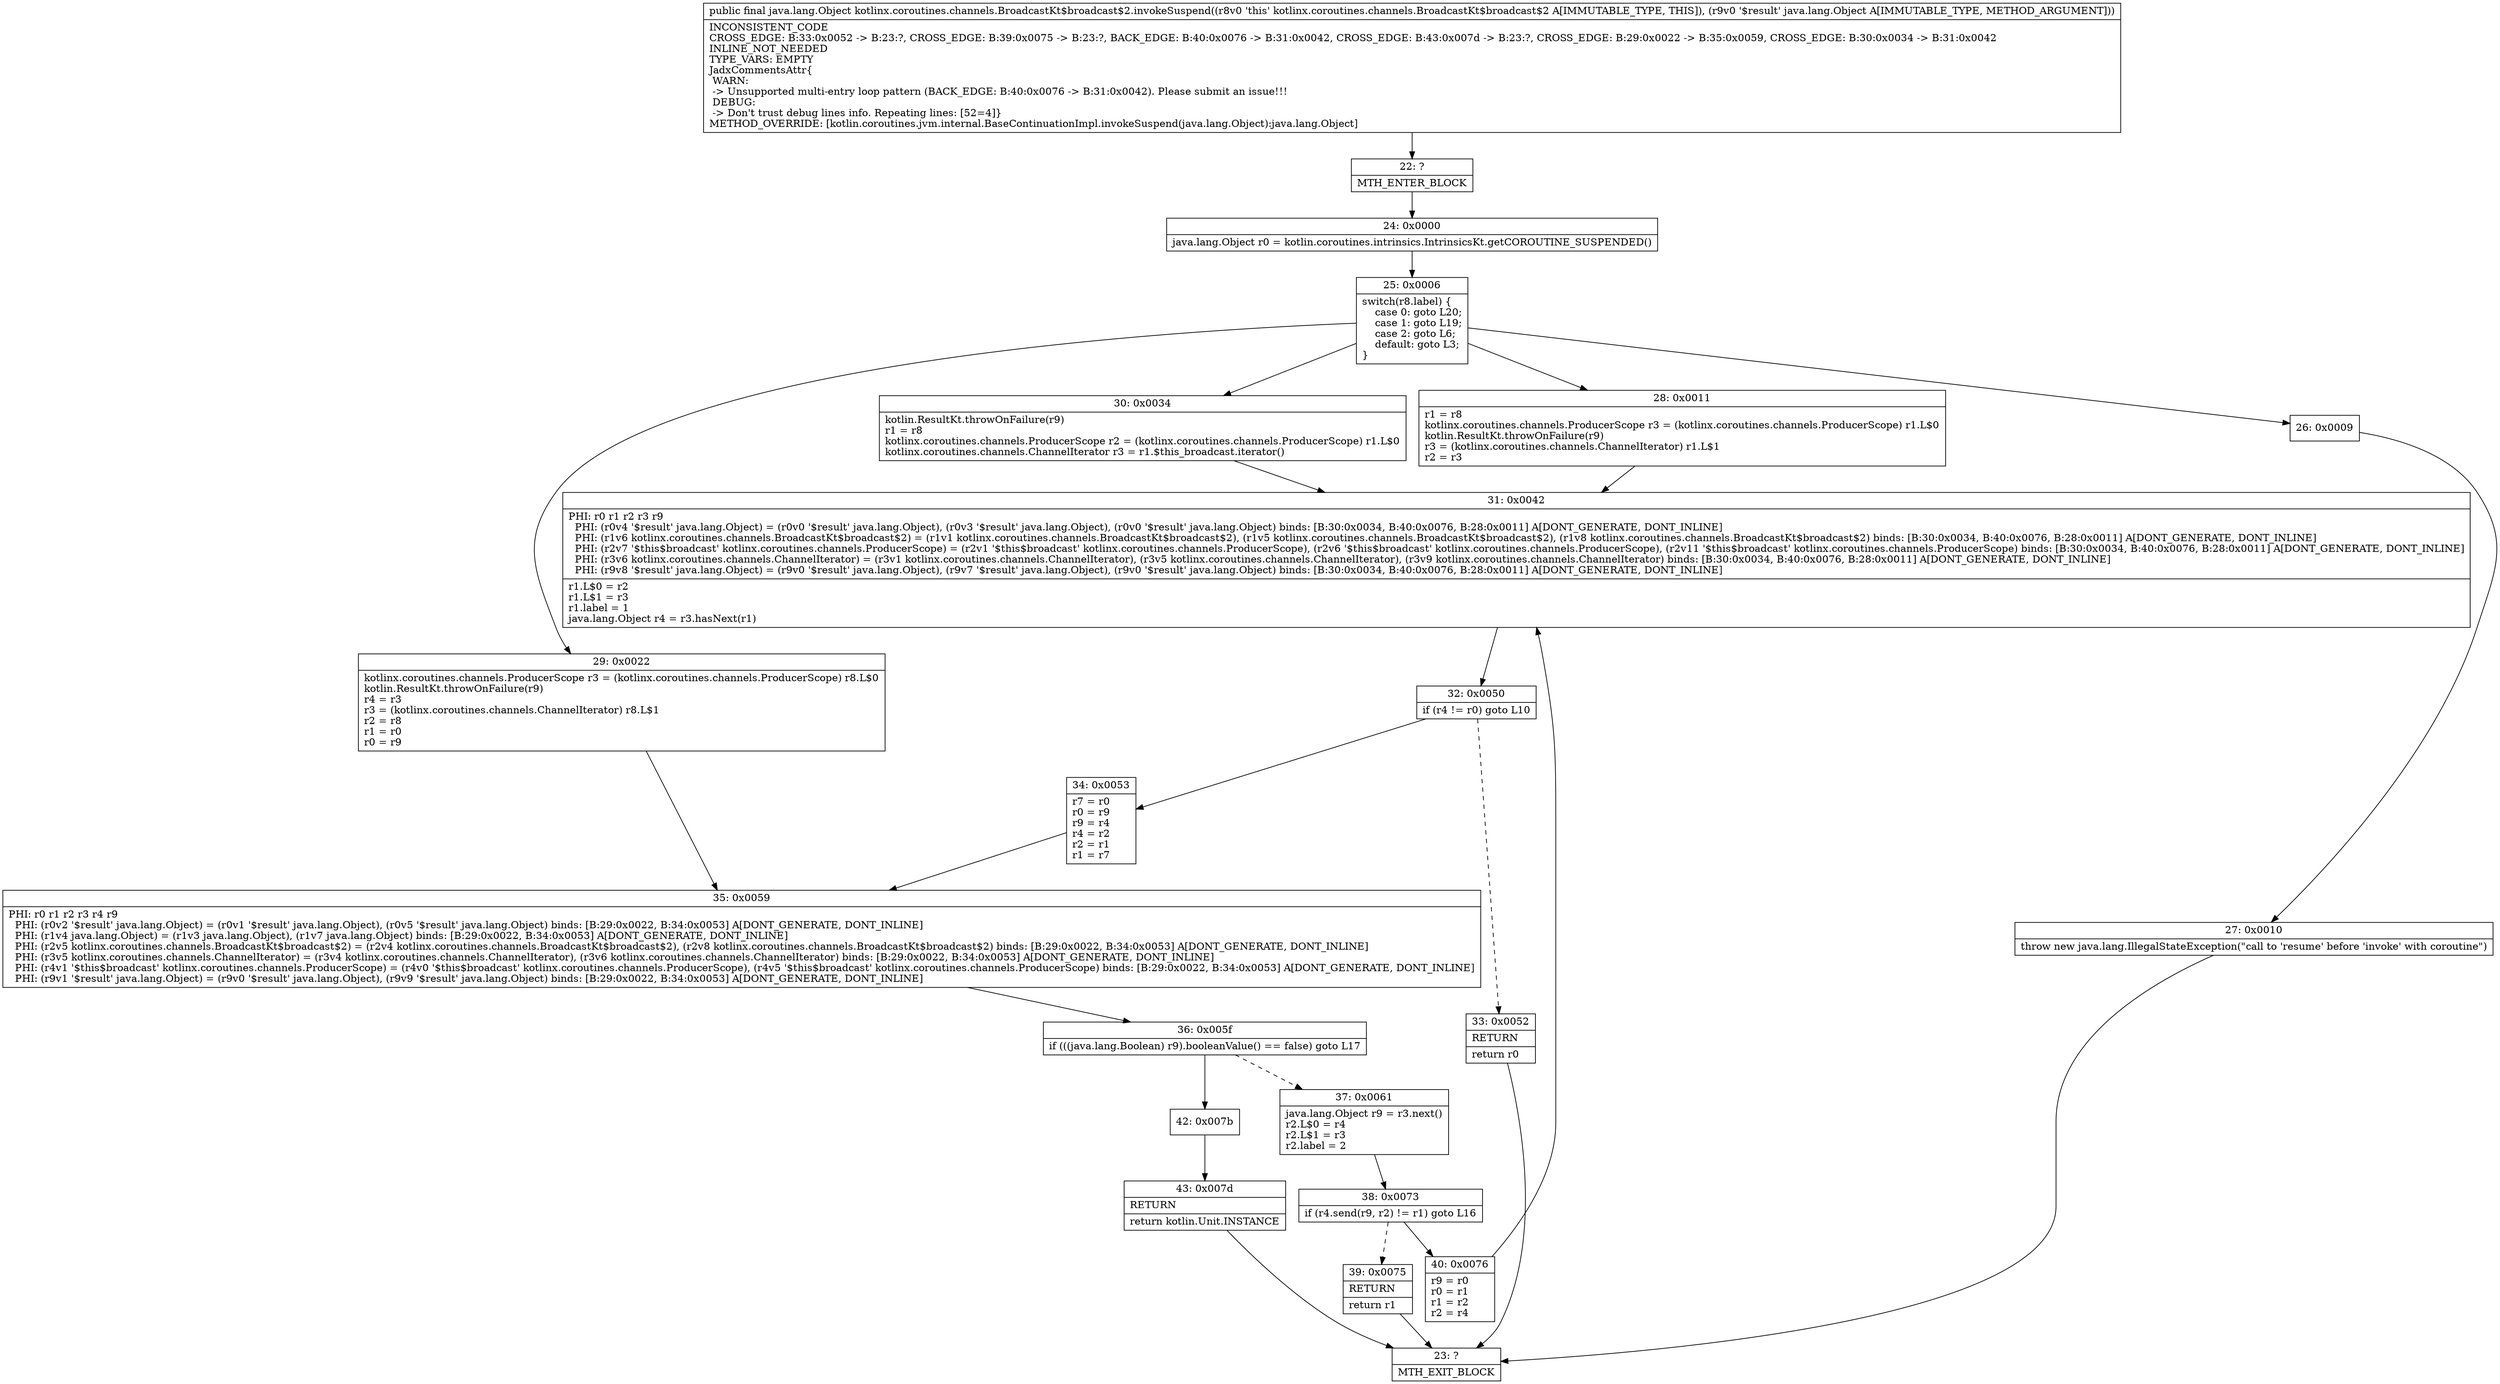 digraph "CFG forkotlinx.coroutines.channels.BroadcastKt$broadcast$2.invokeSuspend(Ljava\/lang\/Object;)Ljava\/lang\/Object;" {
Node_22 [shape=record,label="{22\:\ ?|MTH_ENTER_BLOCK\l}"];
Node_24 [shape=record,label="{24\:\ 0x0000|java.lang.Object r0 = kotlin.coroutines.intrinsics.IntrinsicsKt.getCOROUTINE_SUSPENDED()\l}"];
Node_25 [shape=record,label="{25\:\ 0x0006|switch(r8.label) \{\l    case 0: goto L20;\l    case 1: goto L19;\l    case 2: goto L6;\l    default: goto L3;\l\}\l}"];
Node_26 [shape=record,label="{26\:\ 0x0009}"];
Node_27 [shape=record,label="{27\:\ 0x0010|throw new java.lang.IllegalStateException(\"call to 'resume' before 'invoke' with coroutine\")\l}"];
Node_23 [shape=record,label="{23\:\ ?|MTH_EXIT_BLOCK\l}"];
Node_28 [shape=record,label="{28\:\ 0x0011|r1 = r8\lkotlinx.coroutines.channels.ProducerScope r3 = (kotlinx.coroutines.channels.ProducerScope) r1.L$0\lkotlin.ResultKt.throwOnFailure(r9)\lr3 = (kotlinx.coroutines.channels.ChannelIterator) r1.L$1\lr2 = r3\l}"];
Node_31 [shape=record,label="{31\:\ 0x0042|PHI: r0 r1 r2 r3 r9 \l  PHI: (r0v4 '$result' java.lang.Object) = (r0v0 '$result' java.lang.Object), (r0v3 '$result' java.lang.Object), (r0v0 '$result' java.lang.Object) binds: [B:30:0x0034, B:40:0x0076, B:28:0x0011] A[DONT_GENERATE, DONT_INLINE]\l  PHI: (r1v6 kotlinx.coroutines.channels.BroadcastKt$broadcast$2) = (r1v1 kotlinx.coroutines.channels.BroadcastKt$broadcast$2), (r1v5 kotlinx.coroutines.channels.BroadcastKt$broadcast$2), (r1v8 kotlinx.coroutines.channels.BroadcastKt$broadcast$2) binds: [B:30:0x0034, B:40:0x0076, B:28:0x0011] A[DONT_GENERATE, DONT_INLINE]\l  PHI: (r2v7 '$this$broadcast' kotlinx.coroutines.channels.ProducerScope) = (r2v1 '$this$broadcast' kotlinx.coroutines.channels.ProducerScope), (r2v6 '$this$broadcast' kotlinx.coroutines.channels.ProducerScope), (r2v11 '$this$broadcast' kotlinx.coroutines.channels.ProducerScope) binds: [B:30:0x0034, B:40:0x0076, B:28:0x0011] A[DONT_GENERATE, DONT_INLINE]\l  PHI: (r3v6 kotlinx.coroutines.channels.ChannelIterator) = (r3v1 kotlinx.coroutines.channels.ChannelIterator), (r3v5 kotlinx.coroutines.channels.ChannelIterator), (r3v9 kotlinx.coroutines.channels.ChannelIterator) binds: [B:30:0x0034, B:40:0x0076, B:28:0x0011] A[DONT_GENERATE, DONT_INLINE]\l  PHI: (r9v8 '$result' java.lang.Object) = (r9v0 '$result' java.lang.Object), (r9v7 '$result' java.lang.Object), (r9v0 '$result' java.lang.Object) binds: [B:30:0x0034, B:40:0x0076, B:28:0x0011] A[DONT_GENERATE, DONT_INLINE]\l|r1.L$0 = r2\lr1.L$1 = r3\lr1.label = 1\ljava.lang.Object r4 = r3.hasNext(r1)\l}"];
Node_32 [shape=record,label="{32\:\ 0x0050|if (r4 != r0) goto L10\l}"];
Node_33 [shape=record,label="{33\:\ 0x0052|RETURN\l|return r0\l}"];
Node_34 [shape=record,label="{34\:\ 0x0053|r7 = r0\lr0 = r9\lr9 = r4\lr4 = r2\lr2 = r1\lr1 = r7\l}"];
Node_35 [shape=record,label="{35\:\ 0x0059|PHI: r0 r1 r2 r3 r4 r9 \l  PHI: (r0v2 '$result' java.lang.Object) = (r0v1 '$result' java.lang.Object), (r0v5 '$result' java.lang.Object) binds: [B:29:0x0022, B:34:0x0053] A[DONT_GENERATE, DONT_INLINE]\l  PHI: (r1v4 java.lang.Object) = (r1v3 java.lang.Object), (r1v7 java.lang.Object) binds: [B:29:0x0022, B:34:0x0053] A[DONT_GENERATE, DONT_INLINE]\l  PHI: (r2v5 kotlinx.coroutines.channels.BroadcastKt$broadcast$2) = (r2v4 kotlinx.coroutines.channels.BroadcastKt$broadcast$2), (r2v8 kotlinx.coroutines.channels.BroadcastKt$broadcast$2) binds: [B:29:0x0022, B:34:0x0053] A[DONT_GENERATE, DONT_INLINE]\l  PHI: (r3v5 kotlinx.coroutines.channels.ChannelIterator) = (r3v4 kotlinx.coroutines.channels.ChannelIterator), (r3v6 kotlinx.coroutines.channels.ChannelIterator) binds: [B:29:0x0022, B:34:0x0053] A[DONT_GENERATE, DONT_INLINE]\l  PHI: (r4v1 '$this$broadcast' kotlinx.coroutines.channels.ProducerScope) = (r4v0 '$this$broadcast' kotlinx.coroutines.channels.ProducerScope), (r4v5 '$this$broadcast' kotlinx.coroutines.channels.ProducerScope) binds: [B:29:0x0022, B:34:0x0053] A[DONT_GENERATE, DONT_INLINE]\l  PHI: (r9v1 '$result' java.lang.Object) = (r9v0 '$result' java.lang.Object), (r9v9 '$result' java.lang.Object) binds: [B:29:0x0022, B:34:0x0053] A[DONT_GENERATE, DONT_INLINE]\l}"];
Node_36 [shape=record,label="{36\:\ 0x005f|if (((java.lang.Boolean) r9).booleanValue() == false) goto L17\l}"];
Node_37 [shape=record,label="{37\:\ 0x0061|java.lang.Object r9 = r3.next()\lr2.L$0 = r4\lr2.L$1 = r3\lr2.label = 2\l}"];
Node_38 [shape=record,label="{38\:\ 0x0073|if (r4.send(r9, r2) != r1) goto L16\l}"];
Node_39 [shape=record,label="{39\:\ 0x0075|RETURN\l|return r1\l}"];
Node_40 [shape=record,label="{40\:\ 0x0076|r9 = r0\lr0 = r1\lr1 = r2\lr2 = r4\l}"];
Node_42 [shape=record,label="{42\:\ 0x007b}"];
Node_43 [shape=record,label="{43\:\ 0x007d|RETURN\l|return kotlin.Unit.INSTANCE\l}"];
Node_29 [shape=record,label="{29\:\ 0x0022|kotlinx.coroutines.channels.ProducerScope r3 = (kotlinx.coroutines.channels.ProducerScope) r8.L$0\lkotlin.ResultKt.throwOnFailure(r9)\lr4 = r3\lr3 = (kotlinx.coroutines.channels.ChannelIterator) r8.L$1\lr2 = r8\lr1 = r0\lr0 = r9\l}"];
Node_30 [shape=record,label="{30\:\ 0x0034|kotlin.ResultKt.throwOnFailure(r9)\lr1 = r8\lkotlinx.coroutines.channels.ProducerScope r2 = (kotlinx.coroutines.channels.ProducerScope) r1.L$0\lkotlinx.coroutines.channels.ChannelIterator r3 = r1.$this_broadcast.iterator()\l}"];
MethodNode[shape=record,label="{public final java.lang.Object kotlinx.coroutines.channels.BroadcastKt$broadcast$2.invokeSuspend((r8v0 'this' kotlinx.coroutines.channels.BroadcastKt$broadcast$2 A[IMMUTABLE_TYPE, THIS]), (r9v0 '$result' java.lang.Object A[IMMUTABLE_TYPE, METHOD_ARGUMENT]))  | INCONSISTENT_CODE\lCROSS_EDGE: B:33:0x0052 \-\> B:23:?, CROSS_EDGE: B:39:0x0075 \-\> B:23:?, BACK_EDGE: B:40:0x0076 \-\> B:31:0x0042, CROSS_EDGE: B:43:0x007d \-\> B:23:?, CROSS_EDGE: B:29:0x0022 \-\> B:35:0x0059, CROSS_EDGE: B:30:0x0034 \-\> B:31:0x0042\lINLINE_NOT_NEEDED\lTYPE_VARS: EMPTY\lJadxCommentsAttr\{\l WARN: \l \-\> Unsupported multi\-entry loop pattern (BACK_EDGE: B:40:0x0076 \-\> B:31:0x0042). Please submit an issue!!!\l DEBUG: \l \-\> Don't trust debug lines info. Repeating lines: [52=4]\}\lMETHOD_OVERRIDE: [kotlin.coroutines.jvm.internal.BaseContinuationImpl.invokeSuspend(java.lang.Object):java.lang.Object]\l}"];
MethodNode -> Node_22;Node_22 -> Node_24;
Node_24 -> Node_25;
Node_25 -> Node_26;
Node_25 -> Node_28;
Node_25 -> Node_29;
Node_25 -> Node_30;
Node_26 -> Node_27;
Node_27 -> Node_23;
Node_28 -> Node_31;
Node_31 -> Node_32;
Node_32 -> Node_33[style=dashed];
Node_32 -> Node_34;
Node_33 -> Node_23;
Node_34 -> Node_35;
Node_35 -> Node_36;
Node_36 -> Node_37[style=dashed];
Node_36 -> Node_42;
Node_37 -> Node_38;
Node_38 -> Node_39[style=dashed];
Node_38 -> Node_40;
Node_39 -> Node_23;
Node_40 -> Node_31;
Node_42 -> Node_43;
Node_43 -> Node_23;
Node_29 -> Node_35;
Node_30 -> Node_31;
}

